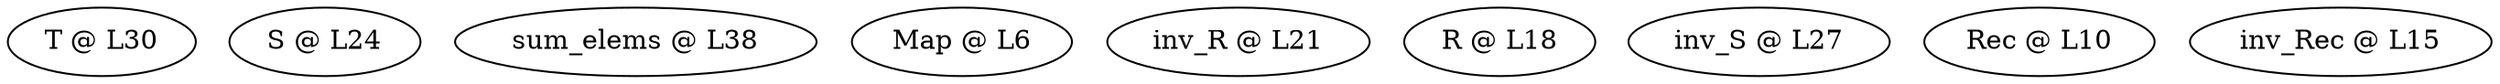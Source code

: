 digraph G {
	 T [label="T @ L30"]
	 S [label="S @ L24"]
	 sum_elems [label="sum_elems @ L38"]
	 Map [label="Map @ L6"]
	 inv_R [label="inv_R @ L21"]
	 R [label="R @ L18"]
	 inv_S [label="inv_S @ L27"]
	 Rec [label="Rec @ L10"]
	 inv_Rec [label="inv_Rec @ L15"]
}
